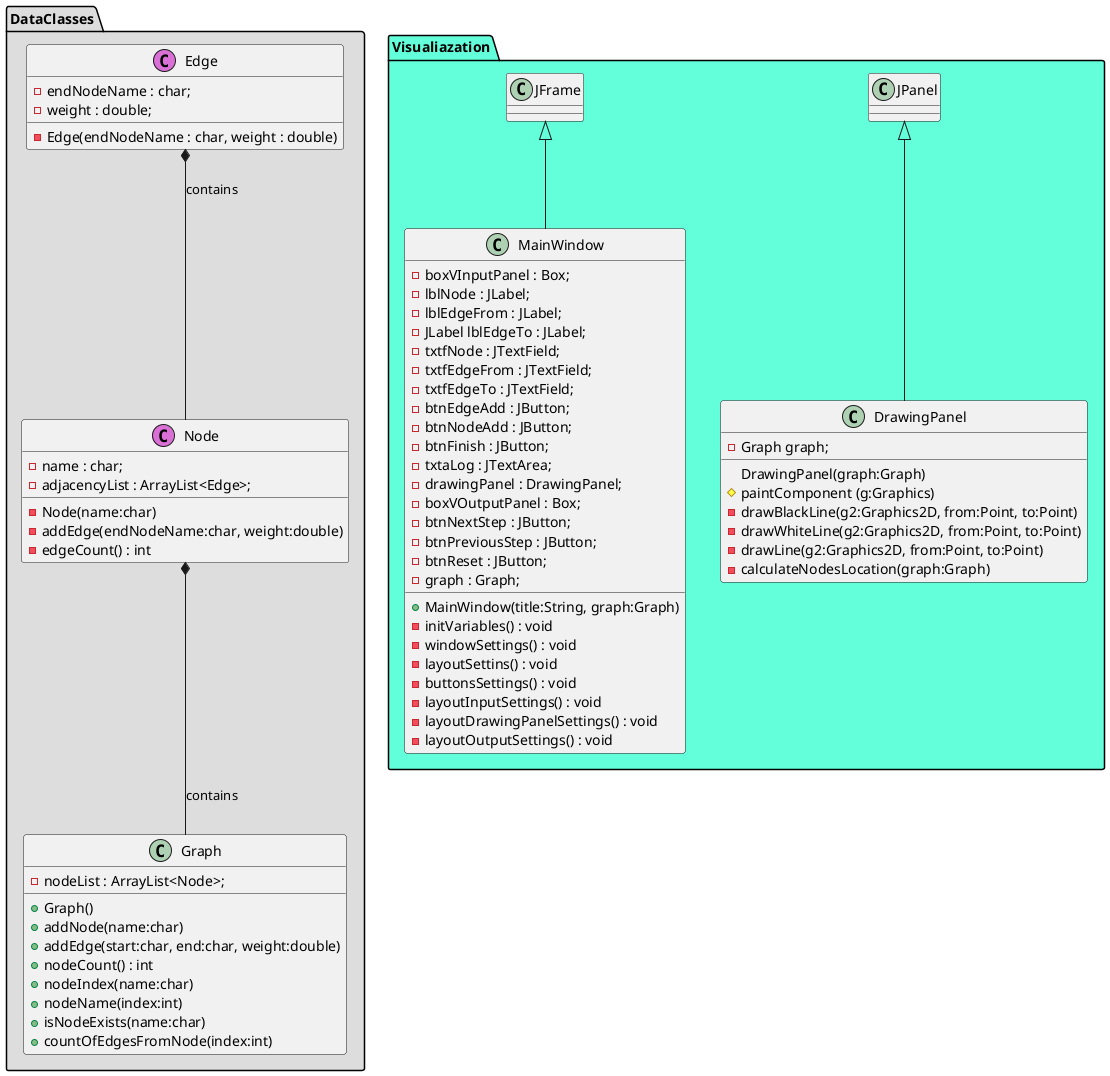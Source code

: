 @startuml

package "DataClasses" #DDDDDD{
class Graph {
- nodeList : ArrayList<Node>;
+ Graph()
+ addNode(name:char)
+ addEdge(start:char, end:char, weight:double)
+ nodeCount() : int
+ nodeIndex(name:char)
+ nodeName(index:int)
+ isNodeExists(name:char)
+ countOfEdgesFromNode(index:int)
}
class Node {
- name : char;
- adjacencyList : ArrayList<Edge>;
- Node(name:char)
- addEdge(endNodeName:char, weight:double)
- edgeCount() : int
}
Node *-- Graph: contains
class Node << (C,orchid) >>
class Edge {
- endNodeName : char;
- weight : double;
- Edge(endNodeName : char, weight : double)
}
Edge *-- Node: contains
class Edge << (C,orchid) >>
}


package "Visualiazation" #63ffdb{

class DrawingPanel extends JPanel{
    - Graph graph;
    DrawingPanel(graph:Graph)
    # paintComponent (g:Graphics)
    - drawBlackLine(g2:Graphics2D, from:Point, to:Point)
    - drawWhiteLine(g2:Graphics2D, from:Point, to:Point)
    - drawLine(g2:Graphics2D, from:Point, to:Point)
    - calculateNodesLocation(graph:Graph)
}

class MainWindow extends JFrame {
    - boxVInputPanel : Box;
    - lblNode : JLabel;
    - lblEdgeFrom : JLabel;
    - JLabel lblEdgeTo : JLabel;
    - txtfNode : JTextField;
    - txtfEdgeFrom : JTextField;
    - txtfEdgeTo : JTextField;
    - btnEdgeAdd : JButton;
    - btnNodeAdd : JButton;
    - btnFinish : JButton;
    - txtaLog : JTextArea;
    - drawingPanel : DrawingPanel;
    - boxVOutputPanel : Box;
    - btnNextStep : JButton;
    - btnPreviousStep : JButton;
    - btnReset : JButton;
    - graph : Graph;

    + MainWindow(title:String, graph:Graph)
    - initVariables() : void
    - windowSettings() : void
    - layoutSettins() : void
    - buttonsSettings() : void
    - layoutInputSettings() : void
    - layoutDrawingPanelSettings() : void
    - layoutOutputSettings() : void
}
@enduml